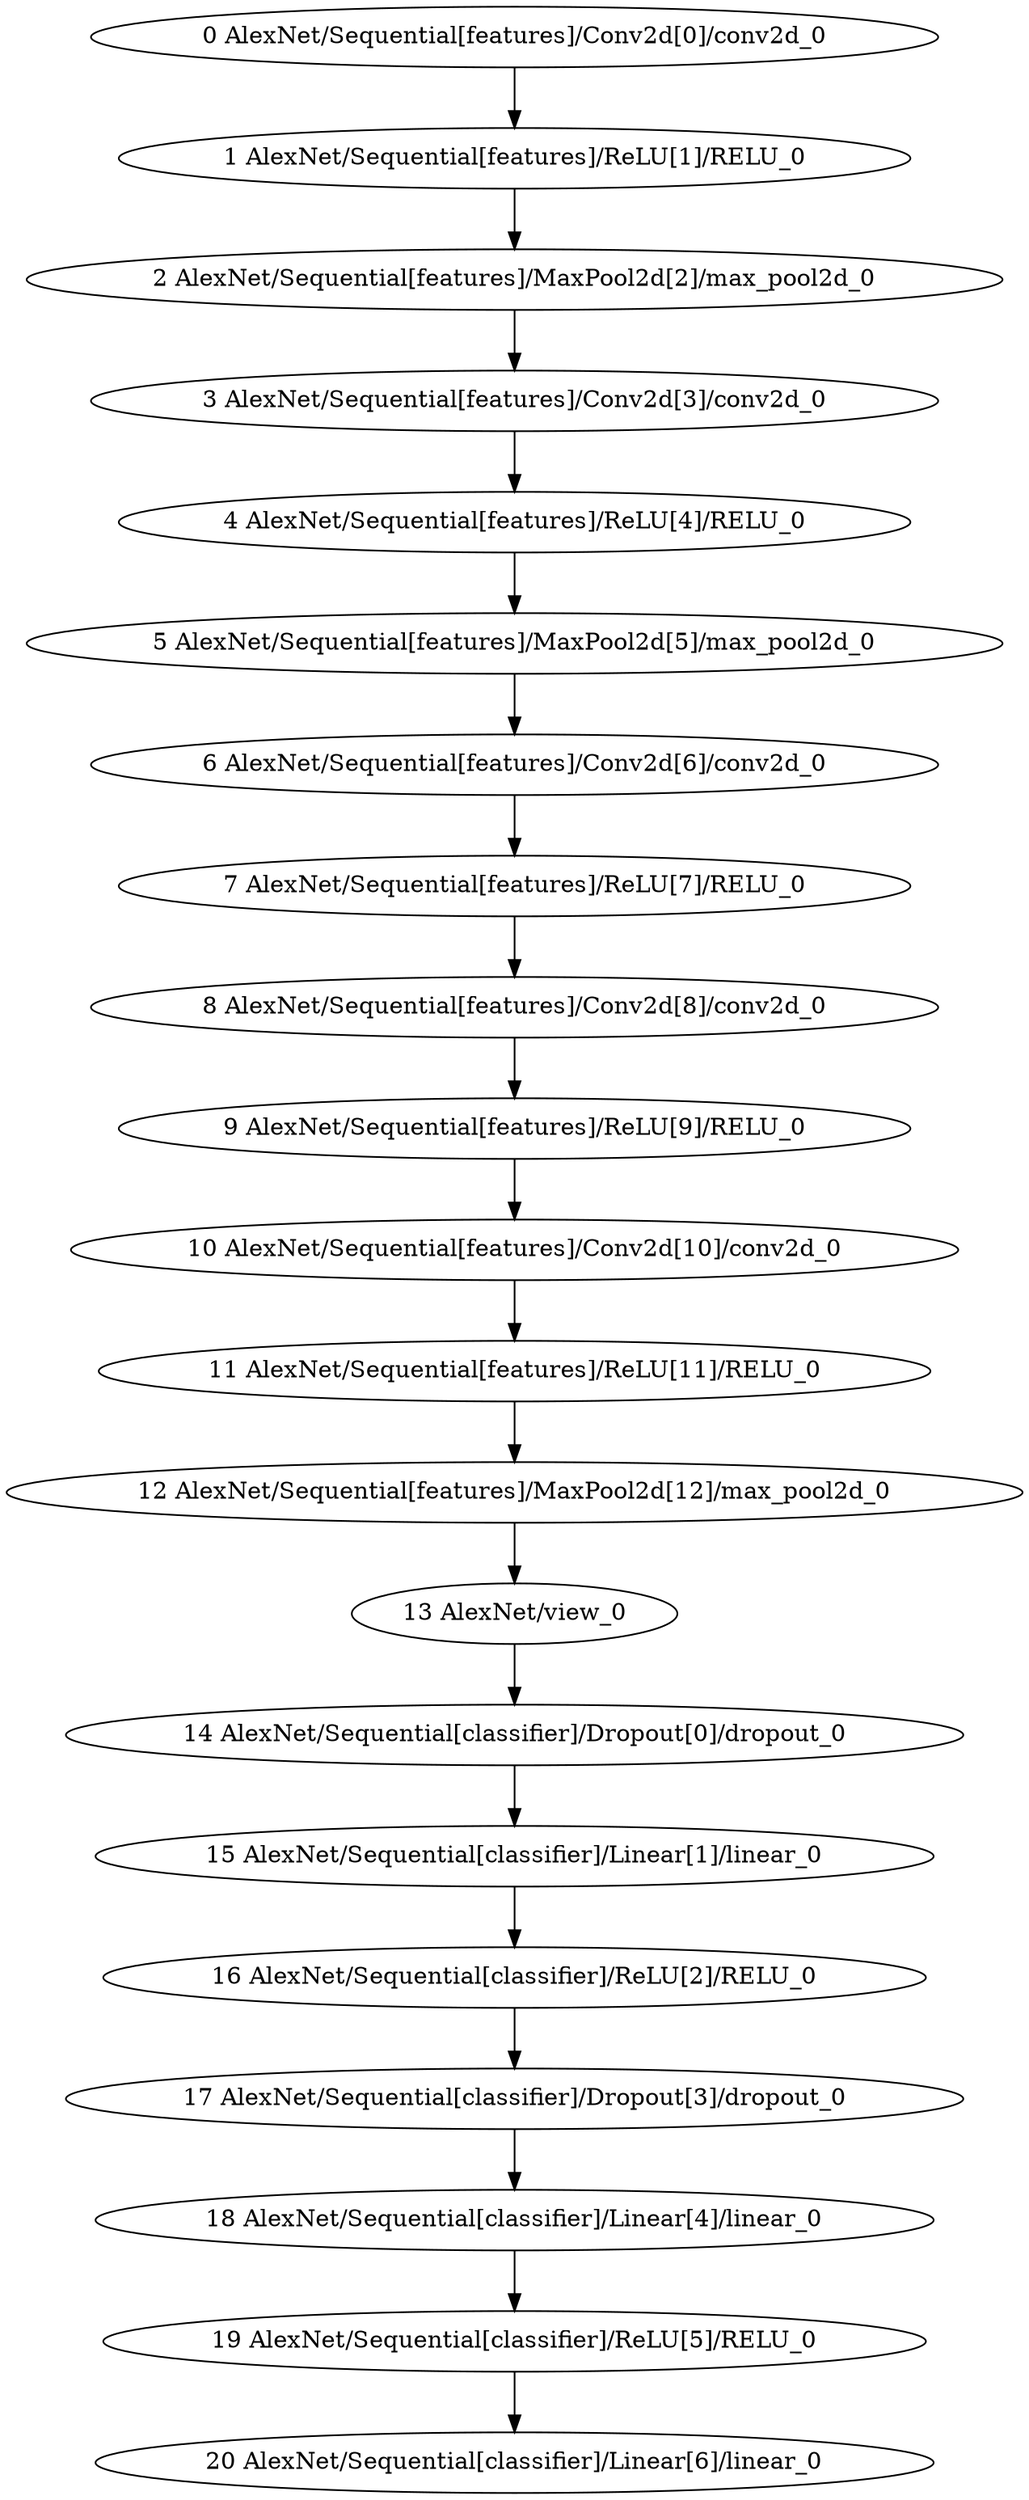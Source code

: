 strict digraph  {
"0 AlexNet/Sequential[features]/Conv2d[0]/conv2d_0" [id=0, type=conv2d];
"1 AlexNet/Sequential[features]/ReLU[1]/RELU_0" [id=1, type=RELU];
"2 AlexNet/Sequential[features]/MaxPool2d[2]/max_pool2d_0" [id=2, type=max_pool2d];
"3 AlexNet/Sequential[features]/Conv2d[3]/conv2d_0" [id=3, type=conv2d];
"4 AlexNet/Sequential[features]/ReLU[4]/RELU_0" [id=4, type=RELU];
"5 AlexNet/Sequential[features]/MaxPool2d[5]/max_pool2d_0" [id=5, type=max_pool2d];
"6 AlexNet/Sequential[features]/Conv2d[6]/conv2d_0" [id=6, type=conv2d];
"7 AlexNet/Sequential[features]/ReLU[7]/RELU_0" [id=7, type=RELU];
"8 AlexNet/Sequential[features]/Conv2d[8]/conv2d_0" [id=8, type=conv2d];
"9 AlexNet/Sequential[features]/ReLU[9]/RELU_0" [id=9, type=RELU];
"10 AlexNet/Sequential[features]/Conv2d[10]/conv2d_0" [id=10, type=conv2d];
"11 AlexNet/Sequential[features]/ReLU[11]/RELU_0" [id=11, type=RELU];
"12 AlexNet/Sequential[features]/MaxPool2d[12]/max_pool2d_0" [id=12, type=max_pool2d];
"13 AlexNet/view_0" [id=13, type=view];
"14 AlexNet/Sequential[classifier]/Dropout[0]/dropout_0" [id=14, type=dropout];
"15 AlexNet/Sequential[classifier]/Linear[1]/linear_0" [id=15, type=linear];
"16 AlexNet/Sequential[classifier]/ReLU[2]/RELU_0" [id=16, type=RELU];
"17 AlexNet/Sequential[classifier]/Dropout[3]/dropout_0" [id=17, type=dropout];
"18 AlexNet/Sequential[classifier]/Linear[4]/linear_0" [id=18, type=linear];
"19 AlexNet/Sequential[classifier]/ReLU[5]/RELU_0" [id=19, type=RELU];
"20 AlexNet/Sequential[classifier]/Linear[6]/linear_0" [id=20, type=linear];
"0 AlexNet/Sequential[features]/Conv2d[0]/conv2d_0" -> "1 AlexNet/Sequential[features]/ReLU[1]/RELU_0";
"1 AlexNet/Sequential[features]/ReLU[1]/RELU_0" -> "2 AlexNet/Sequential[features]/MaxPool2d[2]/max_pool2d_0";
"2 AlexNet/Sequential[features]/MaxPool2d[2]/max_pool2d_0" -> "3 AlexNet/Sequential[features]/Conv2d[3]/conv2d_0";
"3 AlexNet/Sequential[features]/Conv2d[3]/conv2d_0" -> "4 AlexNet/Sequential[features]/ReLU[4]/RELU_0";
"4 AlexNet/Sequential[features]/ReLU[4]/RELU_0" -> "5 AlexNet/Sequential[features]/MaxPool2d[5]/max_pool2d_0";
"5 AlexNet/Sequential[features]/MaxPool2d[5]/max_pool2d_0" -> "6 AlexNet/Sequential[features]/Conv2d[6]/conv2d_0";
"6 AlexNet/Sequential[features]/Conv2d[6]/conv2d_0" -> "7 AlexNet/Sequential[features]/ReLU[7]/RELU_0";
"7 AlexNet/Sequential[features]/ReLU[7]/RELU_0" -> "8 AlexNet/Sequential[features]/Conv2d[8]/conv2d_0";
"8 AlexNet/Sequential[features]/Conv2d[8]/conv2d_0" -> "9 AlexNet/Sequential[features]/ReLU[9]/RELU_0";
"9 AlexNet/Sequential[features]/ReLU[9]/RELU_0" -> "10 AlexNet/Sequential[features]/Conv2d[10]/conv2d_0";
"10 AlexNet/Sequential[features]/Conv2d[10]/conv2d_0" -> "11 AlexNet/Sequential[features]/ReLU[11]/RELU_0";
"11 AlexNet/Sequential[features]/ReLU[11]/RELU_0" -> "12 AlexNet/Sequential[features]/MaxPool2d[12]/max_pool2d_0";
"12 AlexNet/Sequential[features]/MaxPool2d[12]/max_pool2d_0" -> "13 AlexNet/view_0";
"13 AlexNet/view_0" -> "14 AlexNet/Sequential[classifier]/Dropout[0]/dropout_0";
"14 AlexNet/Sequential[classifier]/Dropout[0]/dropout_0" -> "15 AlexNet/Sequential[classifier]/Linear[1]/linear_0";
"15 AlexNet/Sequential[classifier]/Linear[1]/linear_0" -> "16 AlexNet/Sequential[classifier]/ReLU[2]/RELU_0";
"16 AlexNet/Sequential[classifier]/ReLU[2]/RELU_0" -> "17 AlexNet/Sequential[classifier]/Dropout[3]/dropout_0";
"17 AlexNet/Sequential[classifier]/Dropout[3]/dropout_0" -> "18 AlexNet/Sequential[classifier]/Linear[4]/linear_0";
"18 AlexNet/Sequential[classifier]/Linear[4]/linear_0" -> "19 AlexNet/Sequential[classifier]/ReLU[5]/RELU_0";
"19 AlexNet/Sequential[classifier]/ReLU[5]/RELU_0" -> "20 AlexNet/Sequential[classifier]/Linear[6]/linear_0";
}
